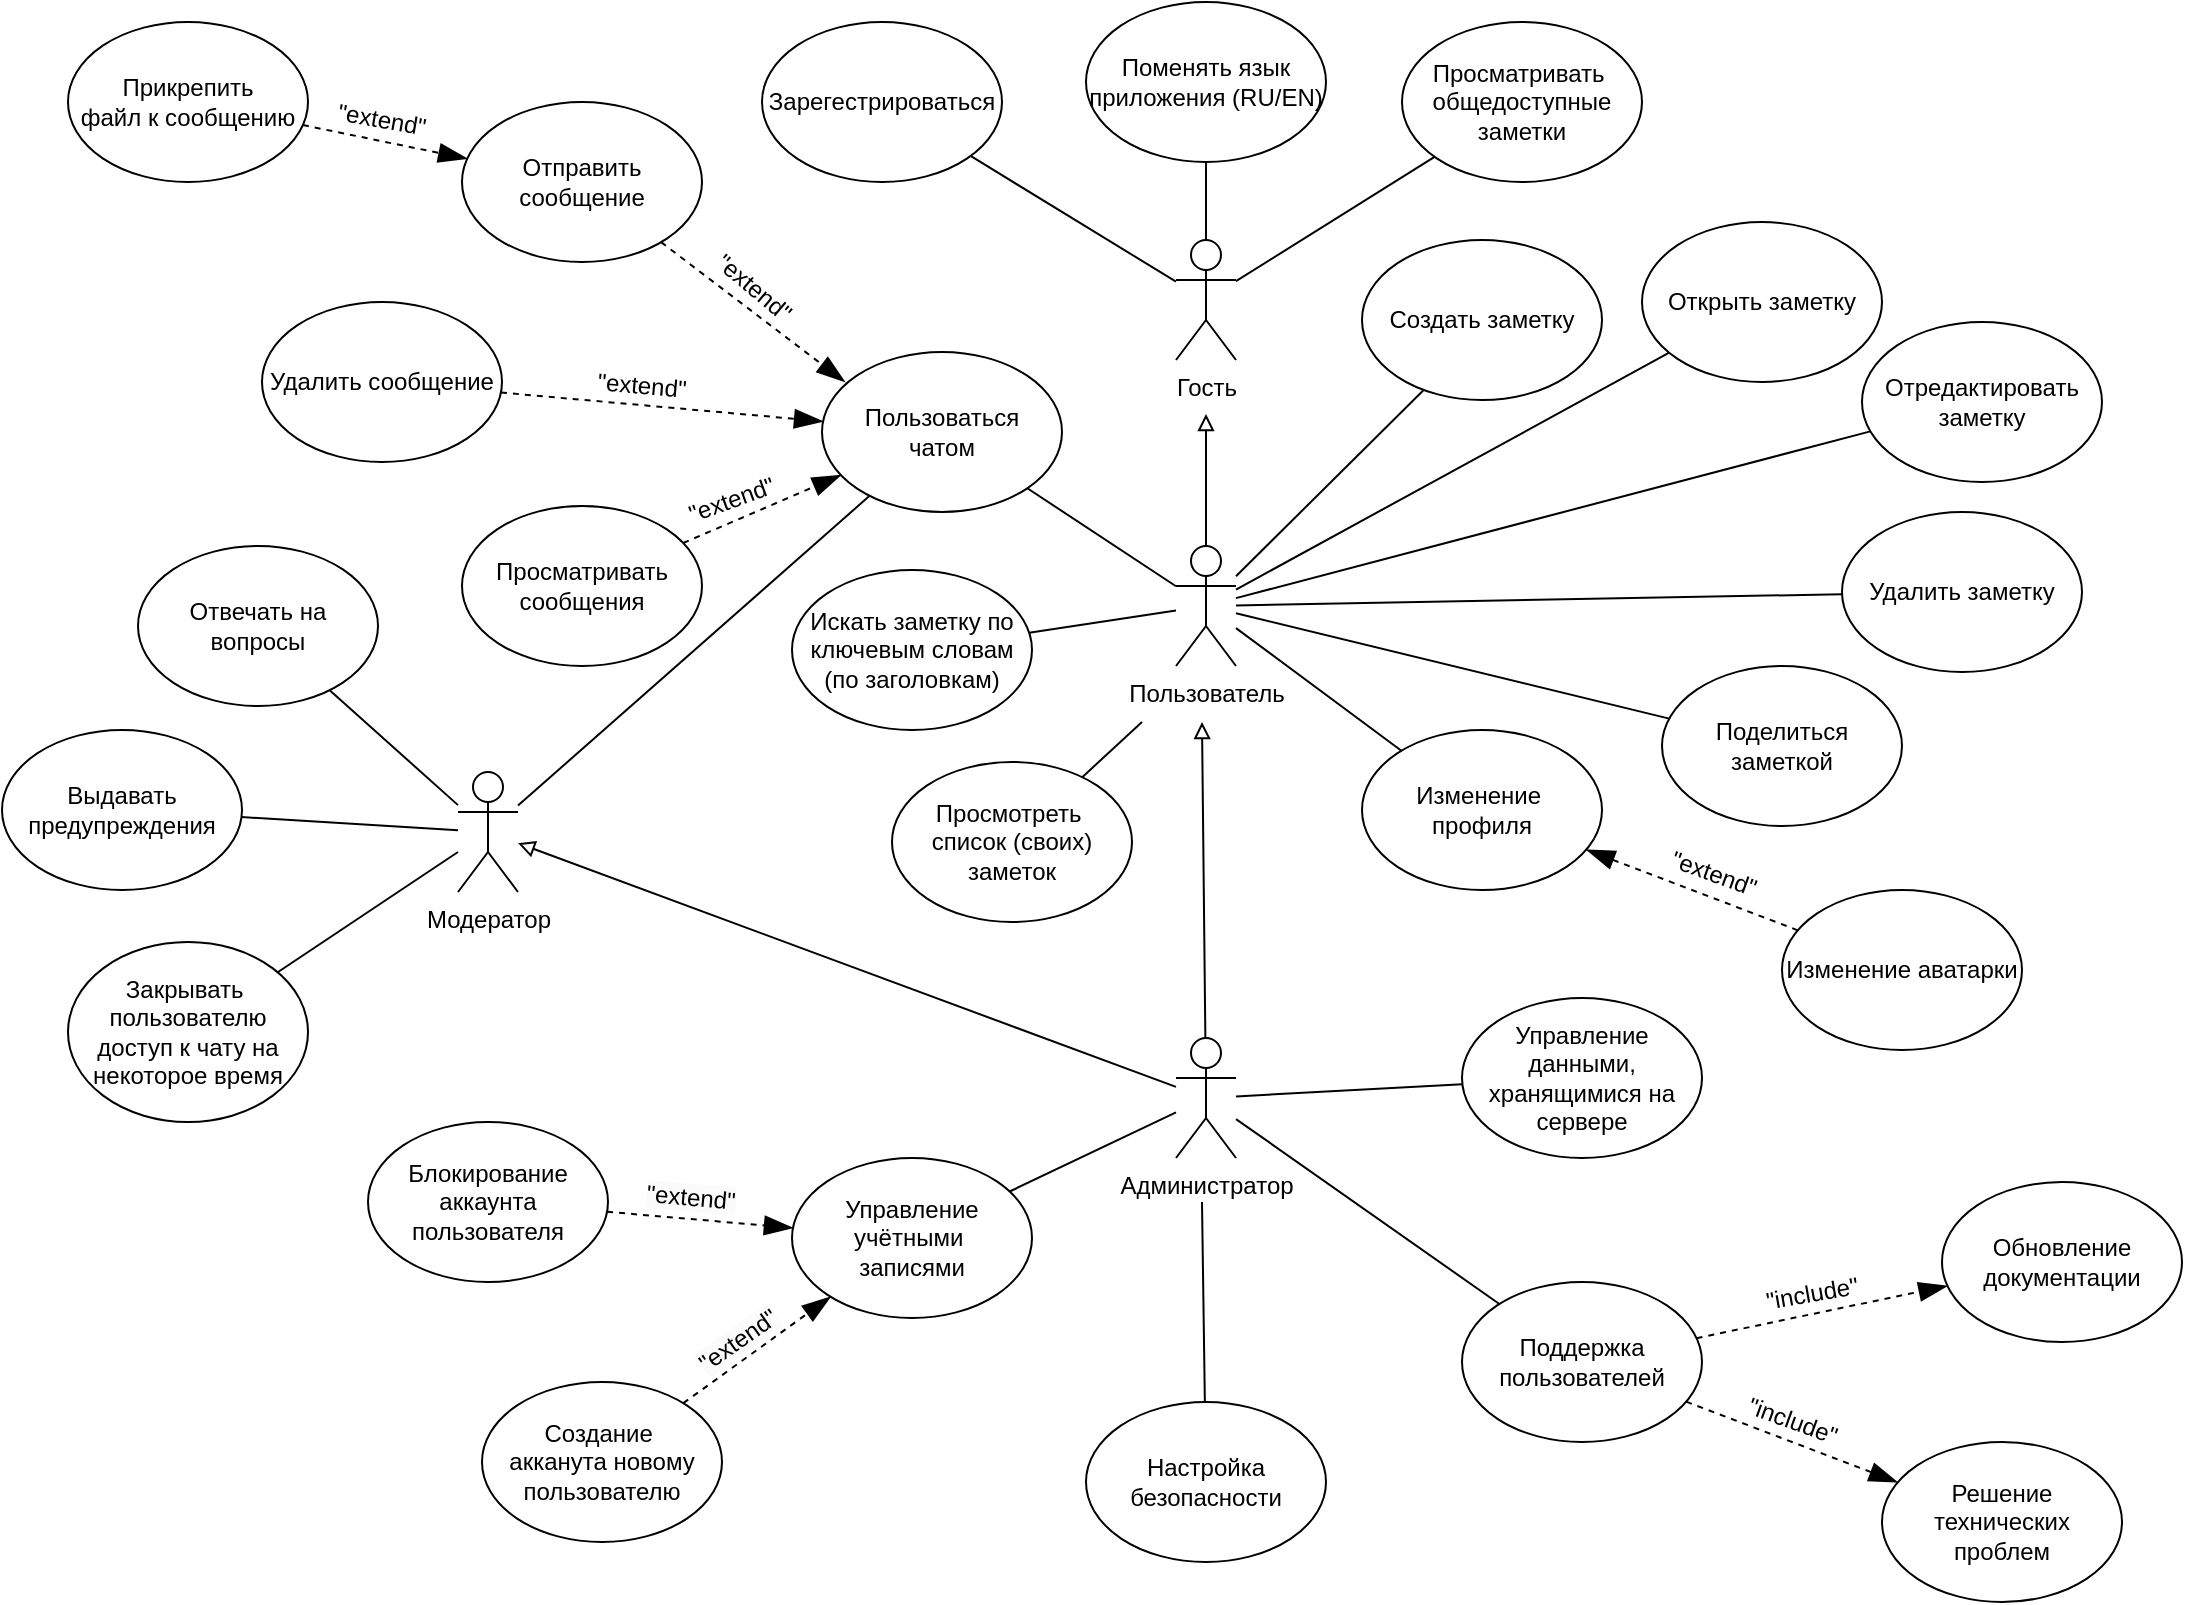 <mxfile version="25.0.3">
  <diagram name="Page-1" id="Hw4vmwSv-MJ6xelNxArQ">
    <mxGraphModel dx="922" dy="619" grid="1" gridSize="10" guides="1" tooltips="1" connect="1" arrows="1" fold="1" page="1" pageScale="1" pageWidth="1169" pageHeight="827" math="0" shadow="0">
      <root>
        <mxCell id="0" />
        <mxCell id="1" parent="0" />
        <object label="Гость" id="OOqJBxfGVuUi6IXpPPiL-3">
          <mxCell style="shape=umlActor;verticalLabelPosition=bottom;verticalAlign=top;html=1;outlineConnect=0;metaEdit=0;" vertex="1" parent="1">
            <mxGeometry x="607" y="129" width="30" height="60" as="geometry" />
          </mxCell>
        </object>
        <mxCell id="OOqJBxfGVuUi6IXpPPiL-6" value="Зарегестрироваться" style="ellipse;whiteSpace=wrap;html=1;" vertex="1" parent="1">
          <mxGeometry x="400" y="20" width="120" height="80" as="geometry" />
        </mxCell>
        <mxCell id="OOqJBxfGVuUi6IXpPPiL-7" value="Просматривать&amp;nbsp;&lt;div&gt;общедоступные&lt;/div&gt;&lt;div&gt;заметки&lt;/div&gt;" style="ellipse;whiteSpace=wrap;html=1;" vertex="1" parent="1">
          <mxGeometry x="720" y="20" width="120" height="80" as="geometry" />
        </mxCell>
        <mxCell id="OOqJBxfGVuUi6IXpPPiL-8" value="" style="endArrow=none;html=1;rounded=0;" edge="1" parent="1" source="OOqJBxfGVuUi6IXpPPiL-3" target="OOqJBxfGVuUi6IXpPPiL-7">
          <mxGeometry width="50" height="50" relative="1" as="geometry">
            <mxPoint x="637" y="152" as="sourcePoint" />
            <mxPoint x="845" y="252" as="targetPoint" />
          </mxGeometry>
        </mxCell>
        <mxCell id="OOqJBxfGVuUi6IXpPPiL-9" value="" style="endArrow=none;html=1;rounded=0;" edge="1" parent="1" source="OOqJBxfGVuUi6IXpPPiL-6" target="OOqJBxfGVuUi6IXpPPiL-3">
          <mxGeometry width="50" height="50" relative="1" as="geometry">
            <mxPoint x="795" y="302" as="sourcePoint" />
            <mxPoint x="605" y="152" as="targetPoint" />
          </mxGeometry>
        </mxCell>
        <object label="Пользователь" id="OOqJBxfGVuUi6IXpPPiL-10">
          <mxCell style="shape=umlActor;verticalLabelPosition=bottom;verticalAlign=top;html=1;outlineConnect=0;metaEdit=0;" vertex="1" parent="1">
            <mxGeometry x="607" y="282" width="30" height="60" as="geometry" />
          </mxCell>
        </object>
        <mxCell id="OOqJBxfGVuUi6IXpPPiL-11" value="" style="endArrow=block;html=1;rounded=0;endFill=0;" edge="1" parent="1" source="OOqJBxfGVuUi6IXpPPiL-10">
          <mxGeometry width="50" height="50" relative="1" as="geometry">
            <mxPoint x="622" y="276" as="sourcePoint" />
            <mxPoint x="622" y="216" as="targetPoint" />
          </mxGeometry>
        </mxCell>
        <mxCell id="OOqJBxfGVuUi6IXpPPiL-13" value="Создать заметку" style="ellipse;whiteSpace=wrap;html=1;" vertex="1" parent="1">
          <mxGeometry x="700" y="129" width="120" height="80" as="geometry" />
        </mxCell>
        <mxCell id="OOqJBxfGVuUi6IXpPPiL-14" value="Отредактировать заметку" style="ellipse;whiteSpace=wrap;html=1;" vertex="1" parent="1">
          <mxGeometry x="950" y="170" width="120" height="80" as="geometry" />
        </mxCell>
        <mxCell id="OOqJBxfGVuUi6IXpPPiL-30" value="" style="endArrow=none;html=1;rounded=0;entryX=0.255;entryY=0.941;entryDx=0;entryDy=0;entryPerimeter=0;" edge="1" parent="1" source="OOqJBxfGVuUi6IXpPPiL-10" target="OOqJBxfGVuUi6IXpPPiL-13">
          <mxGeometry width="50" height="50" relative="1" as="geometry">
            <mxPoint x="645" y="302" as="sourcePoint" />
            <mxPoint x="707.553" y="257.922" as="targetPoint" />
          </mxGeometry>
        </mxCell>
        <mxCell id="OOqJBxfGVuUi6IXpPPiL-31" value="Пользоваться&lt;div&gt;чатом&lt;/div&gt;" style="ellipse;whiteSpace=wrap;html=1;" vertex="1" parent="1">
          <mxGeometry x="430" y="185" width="120" height="80" as="geometry" />
        </mxCell>
        <mxCell id="OOqJBxfGVuUi6IXpPPiL-42" value="" style="endArrow=none;html=1;rounded=0;" edge="1" parent="1" source="OOqJBxfGVuUi6IXpPPiL-10" target="OOqJBxfGVuUi6IXpPPiL-31">
          <mxGeometry width="50" height="50" relative="1" as="geometry">
            <mxPoint x="600" y="300" as="sourcePoint" />
            <mxPoint x="550" y="290" as="targetPoint" />
          </mxGeometry>
        </mxCell>
        <mxCell id="OOqJBxfGVuUi6IXpPPiL-43" value="Отправить сообщение" style="ellipse;whiteSpace=wrap;html=1;" vertex="1" parent="1">
          <mxGeometry x="250" y="60" width="120" height="80" as="geometry" />
        </mxCell>
        <mxCell id="OOqJBxfGVuUi6IXpPPiL-50" value="Прикрепить&lt;div&gt;файл к сообщению&lt;/div&gt;" style="ellipse;whiteSpace=wrap;html=1;" vertex="1" parent="1">
          <mxGeometry x="53" y="20" width="120" height="80" as="geometry" />
        </mxCell>
        <object label="" id="OOqJBxfGVuUi6IXpPPiL-52">
          <mxCell style="endArrow=blockThin;dashed=1;endFill=1;endSize=12;html=1;rounded=0;metaEdit=0;" edge="1" parent="1" source="OOqJBxfGVuUi6IXpPPiL-50" target="OOqJBxfGVuUi6IXpPPiL-43">
            <mxGeometry x="0.003" width="160" relative="1" as="geometry">
              <mxPoint x="170" y="145" as="sourcePoint" />
              <mxPoint x="370" y="177" as="targetPoint" />
              <mxPoint as="offset" />
            </mxGeometry>
          </mxCell>
        </object>
        <mxCell id="OOqJBxfGVuUi6IXpPPiL-53" value="&quot;extend&quot;" style="text;html=1;align=center;verticalAlign=middle;whiteSpace=wrap;rounded=0;rotation=10;" vertex="1" parent="1">
          <mxGeometry x="180" y="54" width="60" height="30" as="geometry" />
        </mxCell>
        <mxCell id="OOqJBxfGVuUi6IXpPPiL-55" value="Искать заметку по ключевым словам (по заголовкам)" style="ellipse;whiteSpace=wrap;html=1;" vertex="1" parent="1">
          <mxGeometry x="415" y="294" width="120" height="80" as="geometry" />
        </mxCell>
        <mxCell id="OOqJBxfGVuUi6IXpPPiL-56" value="Поменять язык приложения (RU/EN)" style="ellipse;whiteSpace=wrap;html=1;" vertex="1" parent="1">
          <mxGeometry x="562" y="10" width="120" height="80" as="geometry" />
        </mxCell>
        <mxCell id="OOqJBxfGVuUi6IXpPPiL-57" value="" style="endArrow=none;html=1;rounded=0;" edge="1" parent="1" source="OOqJBxfGVuUi6IXpPPiL-3" target="OOqJBxfGVuUi6IXpPPiL-56">
          <mxGeometry width="50" height="50" relative="1" as="geometry">
            <mxPoint x="620" y="120" as="sourcePoint" />
            <mxPoint x="621" y="100" as="targetPoint" />
          </mxGeometry>
        </mxCell>
        <mxCell id="OOqJBxfGVuUi6IXpPPiL-58" value="Изменение&amp;nbsp;&lt;div&gt;профиля&lt;/div&gt;" style="ellipse;whiteSpace=wrap;html=1;" vertex="1" parent="1">
          <mxGeometry x="700" y="374" width="120" height="80" as="geometry" />
        </mxCell>
        <mxCell id="OOqJBxfGVuUi6IXpPPiL-60" value="Изменение аватарки" style="ellipse;whiteSpace=wrap;html=1;" vertex="1" parent="1">
          <mxGeometry x="910" y="454" width="120" height="80" as="geometry" />
        </mxCell>
        <object label="" id="OOqJBxfGVuUi6IXpPPiL-63">
          <mxCell style="endArrow=blockThin;dashed=1;endFill=1;endSize=12;html=1;rounded=0;metaEdit=0;" edge="1" parent="1" source="OOqJBxfGVuUi6IXpPPiL-60" target="OOqJBxfGVuUi6IXpPPiL-58">
            <mxGeometry x="0.003" width="160" relative="1" as="geometry">
              <mxPoint x="800" y="430" as="sourcePoint" />
              <mxPoint x="760" y="470" as="targetPoint" />
              <mxPoint as="offset" />
            </mxGeometry>
          </mxCell>
        </object>
        <mxCell id="OOqJBxfGVuUi6IXpPPiL-65" value="&quot;extend&quot;" style="text;html=1;align=center;verticalAlign=middle;whiteSpace=wrap;rounded=0;rotation=20;" vertex="1" parent="1">
          <mxGeometry x="853" y="436" width="46" height="20" as="geometry" />
        </mxCell>
        <mxCell id="OOqJBxfGVuUi6IXpPPiL-68" value="" style="endArrow=none;html=1;rounded=0;" edge="1" parent="1" source="OOqJBxfGVuUi6IXpPPiL-58" target="OOqJBxfGVuUi6IXpPPiL-10">
          <mxGeometry width="50" height="50" relative="1" as="geometry">
            <mxPoint x="700" y="450" as="sourcePoint" />
            <mxPoint x="640" y="320" as="targetPoint" />
          </mxGeometry>
        </mxCell>
        <mxCell id="OOqJBxfGVuUi6IXpPPiL-69" value="" style="endArrow=none;html=1;rounded=0;" edge="1" parent="1" source="OOqJBxfGVuUi6IXpPPiL-55" target="OOqJBxfGVuUi6IXpPPiL-10">
          <mxGeometry width="50" height="50" relative="1" as="geometry">
            <mxPoint x="560" y="370" as="sourcePoint" />
            <mxPoint x="610" y="320" as="targetPoint" />
          </mxGeometry>
        </mxCell>
        <object label="Модератор" id="OOqJBxfGVuUi6IXpPPiL-70">
          <mxCell style="shape=umlActor;verticalLabelPosition=bottom;verticalAlign=top;html=1;outlineConnect=0;metaEdit=1;" vertex="1" parent="1">
            <mxGeometry x="248" y="395" width="30" height="60" as="geometry" />
          </mxCell>
        </object>
        <object label="Администратор" id="OOqJBxfGVuUi6IXpPPiL-73">
          <mxCell style="shape=umlActor;verticalLabelPosition=bottom;verticalAlign=top;html=1;outlineConnect=0;metaEdit=1;" vertex="1" parent="1">
            <mxGeometry x="607" y="528" width="30" height="60" as="geometry" />
          </mxCell>
        </object>
        <mxCell id="OOqJBxfGVuUi6IXpPPiL-74" value="" style="endArrow=none;html=1;rounded=0;" edge="1" parent="1" source="OOqJBxfGVuUi6IXpPPiL-70" target="OOqJBxfGVuUi6IXpPPiL-31">
          <mxGeometry width="50" height="50" relative="1" as="geometry">
            <mxPoint x="320" y="450" as="sourcePoint" />
            <mxPoint x="530" y="300" as="targetPoint" />
          </mxGeometry>
        </mxCell>
        <mxCell id="OOqJBxfGVuUi6IXpPPiL-76" value="Выдавать предупреждения" style="ellipse;whiteSpace=wrap;html=1;" vertex="1" parent="1">
          <mxGeometry x="20" y="374" width="120" height="80" as="geometry" />
        </mxCell>
        <mxCell id="OOqJBxfGVuUi6IXpPPiL-77" value="Отвечать на вопросы" style="ellipse;whiteSpace=wrap;html=1;" vertex="1" parent="1">
          <mxGeometry x="88" y="282" width="120" height="80" as="geometry" />
        </mxCell>
        <mxCell id="OOqJBxfGVuUi6IXpPPiL-78" value="Управление учётными&amp;nbsp;&lt;div&gt;записями&lt;/div&gt;" style="ellipse;whiteSpace=wrap;html=1;" vertex="1" parent="1">
          <mxGeometry x="415" y="588" width="120" height="80" as="geometry" />
        </mxCell>
        <mxCell id="OOqJBxfGVuUi6IXpPPiL-79" value="Управление данными, хранящимися на сервере" style="ellipse;whiteSpace=wrap;html=1;" vertex="1" parent="1">
          <mxGeometry x="750" y="508" width="120" height="80" as="geometry" />
        </mxCell>
        <mxCell id="OOqJBxfGVuUi6IXpPPiL-81" value="Удалить заметку" style="ellipse;whiteSpace=wrap;html=1;" vertex="1" parent="1">
          <mxGeometry x="940" y="265" width="120" height="80" as="geometry" />
        </mxCell>
        <mxCell id="OOqJBxfGVuUi6IXpPPiL-85" value="Открыть заметку" style="ellipse;whiteSpace=wrap;html=1;" vertex="1" parent="1">
          <mxGeometry x="840" y="120" width="120" height="80" as="geometry" />
        </mxCell>
        <mxCell id="OOqJBxfGVuUi6IXpPPiL-87" value="Просмотреть&amp;nbsp;&lt;div&gt;список (своих) заметок&lt;/div&gt;" style="ellipse;whiteSpace=wrap;html=1;" vertex="1" parent="1">
          <mxGeometry x="465" y="390" width="120" height="80" as="geometry" />
        </mxCell>
        <mxCell id="OOqJBxfGVuUi6IXpPPiL-88" value="" style="endArrow=none;html=1;rounded=0;" edge="1" parent="1" source="OOqJBxfGVuUi6IXpPPiL-87">
          <mxGeometry width="50" height="50" relative="1" as="geometry">
            <mxPoint x="540" y="410" as="sourcePoint" />
            <mxPoint x="590" y="370" as="targetPoint" />
          </mxGeometry>
        </mxCell>
        <mxCell id="OOqJBxfGVuUi6IXpPPiL-89" value="Поделиться заметкой" style="ellipse;whiteSpace=wrap;html=1;" vertex="1" parent="1">
          <mxGeometry x="850" y="342" width="120" height="80" as="geometry" />
        </mxCell>
        <mxCell id="OOqJBxfGVuUi6IXpPPiL-90" value="" style="endArrow=none;html=1;rounded=0;" edge="1" parent="1" source="OOqJBxfGVuUi6IXpPPiL-10" target="OOqJBxfGVuUi6IXpPPiL-85">
          <mxGeometry width="50" height="50" relative="1" as="geometry">
            <mxPoint x="640" y="310" as="sourcePoint" />
            <mxPoint x="880" y="180" as="targetPoint" />
          </mxGeometry>
        </mxCell>
        <mxCell id="OOqJBxfGVuUi6IXpPPiL-91" value="" style="endArrow=none;html=1;rounded=0;" edge="1" parent="1" source="OOqJBxfGVuUi6IXpPPiL-10" target="OOqJBxfGVuUi6IXpPPiL-14">
          <mxGeometry width="50" height="50" relative="1" as="geometry">
            <mxPoint x="810" y="310" as="sourcePoint" />
            <mxPoint x="860" y="260" as="targetPoint" />
          </mxGeometry>
        </mxCell>
        <mxCell id="OOqJBxfGVuUi6IXpPPiL-92" value="" style="endArrow=none;html=1;rounded=0;" edge="1" parent="1" source="OOqJBxfGVuUi6IXpPPiL-10" target="OOqJBxfGVuUi6IXpPPiL-81">
          <mxGeometry width="50" height="50" relative="1" as="geometry">
            <mxPoint x="810" y="310" as="sourcePoint" />
            <mxPoint x="860" y="260" as="targetPoint" />
          </mxGeometry>
        </mxCell>
        <mxCell id="OOqJBxfGVuUi6IXpPPiL-93" value="" style="endArrow=none;html=1;rounded=0;" edge="1" parent="1" source="OOqJBxfGVuUi6IXpPPiL-10" target="OOqJBxfGVuUi6IXpPPiL-89">
          <mxGeometry width="50" height="50" relative="1" as="geometry">
            <mxPoint x="810" y="310" as="sourcePoint" />
            <mxPoint x="860" y="260" as="targetPoint" />
          </mxGeometry>
        </mxCell>
        <mxCell id="OOqJBxfGVuUi6IXpPPiL-94" value="" style="endArrow=block;html=1;rounded=0;endFill=0;" edge="1" parent="1" source="OOqJBxfGVuUi6IXpPPiL-73">
          <mxGeometry width="50" height="50" relative="1" as="geometry">
            <mxPoint x="530" y="530" as="sourcePoint" />
            <mxPoint x="620" y="370" as="targetPoint" />
          </mxGeometry>
        </mxCell>
        <mxCell id="OOqJBxfGVuUi6IXpPPiL-95" value="Закрывать&amp;nbsp;&lt;div&gt;пользователю&lt;/div&gt;&lt;div&gt;доступ к чату на некоторое время&lt;/div&gt;" style="ellipse;whiteSpace=wrap;html=1;" vertex="1" parent="1">
          <mxGeometry x="53" y="480" width="120" height="90" as="geometry" />
        </mxCell>
        <mxCell id="OOqJBxfGVuUi6IXpPPiL-96" value="Просматривать сообщения" style="ellipse;whiteSpace=wrap;html=1;" vertex="1" parent="1">
          <mxGeometry x="250" y="262" width="120" height="80" as="geometry" />
        </mxCell>
        <mxCell id="OOqJBxfGVuUi6IXpPPiL-97" value="Удалить сообщение" style="ellipse;whiteSpace=wrap;html=1;" vertex="1" parent="1">
          <mxGeometry x="150" y="160" width="120" height="80" as="geometry" />
        </mxCell>
        <object label="" id="OOqJBxfGVuUi6IXpPPiL-98">
          <mxCell style="endArrow=blockThin;dashed=1;endFill=1;endSize=12;html=1;rounded=0;metaEdit=0;" edge="1" parent="1" source="OOqJBxfGVuUi6IXpPPiL-43">
            <mxGeometry x="0.003" width="160" relative="1" as="geometry">
              <mxPoint x="358.5" y="184" as="sourcePoint" />
              <mxPoint x="441.5" y="200" as="targetPoint" />
              <mxPoint as="offset" />
            </mxGeometry>
          </mxCell>
        </object>
        <object label="" id="OOqJBxfGVuUi6IXpPPiL-99">
          <mxCell style="endArrow=blockThin;dashed=1;endFill=1;endSize=12;html=1;rounded=0;metaEdit=0;" edge="1" parent="1" source="OOqJBxfGVuUi6IXpPPiL-97" target="OOqJBxfGVuUi6IXpPPiL-31">
            <mxGeometry x="0.003" width="160" relative="1" as="geometry">
              <mxPoint x="190" y="92" as="sourcePoint" />
              <mxPoint x="273" y="108" as="targetPoint" />
              <mxPoint as="offset" />
            </mxGeometry>
          </mxCell>
        </object>
        <object label="" id="OOqJBxfGVuUi6IXpPPiL-100">
          <mxCell style="endArrow=blockThin;dashed=1;endFill=1;endSize=12;html=1;rounded=0;metaEdit=0;" edge="1" parent="1" source="OOqJBxfGVuUi6IXpPPiL-96" target="OOqJBxfGVuUi6IXpPPiL-31">
            <mxGeometry x="0.003" width="160" relative="1" as="geometry">
              <mxPoint x="200" y="102" as="sourcePoint" />
              <mxPoint x="283" y="118" as="targetPoint" />
              <mxPoint as="offset" />
            </mxGeometry>
          </mxCell>
        </object>
        <mxCell id="OOqJBxfGVuUi6IXpPPiL-101" value="&quot;extend&quot;" style="text;html=1;align=center;verticalAlign=middle;whiteSpace=wrap;rounded=0;rotation=5;" vertex="1" parent="1">
          <mxGeometry x="310" y="187" width="60" height="30" as="geometry" />
        </mxCell>
        <mxCell id="OOqJBxfGVuUi6IXpPPiL-102" value="&quot;extend&quot;" style="text;html=1;align=center;verticalAlign=middle;whiteSpace=wrap;rounded=0;rotation=40;" vertex="1" parent="1">
          <mxGeometry x="366" y="138" width="60" height="30" as="geometry" />
        </mxCell>
        <mxCell id="OOqJBxfGVuUi6IXpPPiL-103" value="&quot;extend&quot;" style="text;html=1;align=center;verticalAlign=middle;whiteSpace=wrap;rounded=0;rotation=-20;" vertex="1" parent="1">
          <mxGeometry x="355" y="244" width="60" height="30" as="geometry" />
        </mxCell>
        <mxCell id="OOqJBxfGVuUi6IXpPPiL-104" value="" style="endArrow=none;html=1;rounded=0;" edge="1" parent="1" source="OOqJBxfGVuUi6IXpPPiL-77" target="OOqJBxfGVuUi6IXpPPiL-70">
          <mxGeometry width="50" height="50" relative="1" as="geometry">
            <mxPoint x="118" y="472" as="sourcePoint" />
            <mxPoint x="168" y="422" as="targetPoint" />
          </mxGeometry>
        </mxCell>
        <mxCell id="OOqJBxfGVuUi6IXpPPiL-105" value="" style="endArrow=none;html=1;rounded=0;" edge="1" parent="1" source="OOqJBxfGVuUi6IXpPPiL-76" target="OOqJBxfGVuUi6IXpPPiL-70">
          <mxGeometry width="50" height="50" relative="1" as="geometry">
            <mxPoint x="118" y="472" as="sourcePoint" />
            <mxPoint x="168" y="422" as="targetPoint" />
          </mxGeometry>
        </mxCell>
        <mxCell id="OOqJBxfGVuUi6IXpPPiL-106" value="" style="endArrow=none;html=1;rounded=0;" edge="1" parent="1" source="OOqJBxfGVuUi6IXpPPiL-95" target="OOqJBxfGVuUi6IXpPPiL-70">
          <mxGeometry width="50" height="50" relative="1" as="geometry">
            <mxPoint x="118" y="482" as="sourcePoint" />
            <mxPoint x="168" y="432" as="targetPoint" />
          </mxGeometry>
        </mxCell>
        <mxCell id="OOqJBxfGVuUi6IXpPPiL-110" value="Блокирование аккаунта пользователя" style="ellipse;whiteSpace=wrap;html=1;" vertex="1" parent="1">
          <mxGeometry x="203" y="570" width="120" height="80" as="geometry" />
        </mxCell>
        <mxCell id="OOqJBxfGVuUi6IXpPPiL-111" value="Создание&amp;nbsp;&lt;div&gt;акканута новому пользователю&lt;/div&gt;" style="ellipse;whiteSpace=wrap;html=1;" vertex="1" parent="1">
          <mxGeometry x="260" y="700" width="120" height="80" as="geometry" />
        </mxCell>
        <mxCell id="OOqJBxfGVuUi6IXpPPiL-113" value="" style="endArrow=block;html=1;rounded=0;endFill=0;" edge="1" parent="1" source="OOqJBxfGVuUi6IXpPPiL-73" target="OOqJBxfGVuUi6IXpPPiL-70">
          <mxGeometry width="50" height="50" relative="1" as="geometry">
            <mxPoint x="632" y="499" as="sourcePoint" />
            <mxPoint x="630" y="380" as="targetPoint" />
          </mxGeometry>
        </mxCell>
        <mxCell id="OOqJBxfGVuUi6IXpPPiL-114" value="Поддержка пользователей" style="ellipse;whiteSpace=wrap;html=1;" vertex="1" parent="1">
          <mxGeometry x="750" y="650" width="120" height="80" as="geometry" />
        </mxCell>
        <mxCell id="OOqJBxfGVuUi6IXpPPiL-115" value="Обновление документации" style="ellipse;whiteSpace=wrap;html=1;" vertex="1" parent="1">
          <mxGeometry x="990" y="600" width="120" height="80" as="geometry" />
        </mxCell>
        <mxCell id="OOqJBxfGVuUi6IXpPPiL-116" value="Решение технических проблем" style="ellipse;whiteSpace=wrap;html=1;" vertex="1" parent="1">
          <mxGeometry x="960" y="730" width="120" height="80" as="geometry" />
        </mxCell>
        <mxCell id="OOqJBxfGVuUi6IXpPPiL-117" value="Настройка безопасности" style="ellipse;whiteSpace=wrap;html=1;" vertex="1" parent="1">
          <mxGeometry x="562" y="710" width="120" height="80" as="geometry" />
        </mxCell>
        <mxCell id="OOqJBxfGVuUi6IXpPPiL-118" value="" style="endArrow=none;html=1;rounded=0;" edge="1" parent="1" source="OOqJBxfGVuUi6IXpPPiL-79" target="OOqJBxfGVuUi6IXpPPiL-73">
          <mxGeometry width="50" height="50" relative="1" as="geometry">
            <mxPoint x="500" y="560" as="sourcePoint" />
            <mxPoint x="550" y="510" as="targetPoint" />
          </mxGeometry>
        </mxCell>
        <mxCell id="OOqJBxfGVuUi6IXpPPiL-119" value="" style="endArrow=none;html=1;rounded=0;" edge="1" parent="1" source="OOqJBxfGVuUi6IXpPPiL-73" target="OOqJBxfGVuUi6IXpPPiL-114">
          <mxGeometry width="50" height="50" relative="1" as="geometry">
            <mxPoint x="500" y="560" as="sourcePoint" />
            <mxPoint x="550" y="510" as="targetPoint" />
          </mxGeometry>
        </mxCell>
        <object label="" id="OOqJBxfGVuUi6IXpPPiL-120">
          <mxCell style="endArrow=blockThin;dashed=1;endFill=1;endSize=12;html=1;rounded=0;metaEdit=0;" edge="1" parent="1" source="OOqJBxfGVuUi6IXpPPiL-114" target="OOqJBxfGVuUi6IXpPPiL-115">
            <mxGeometry x="0.003" width="160" relative="1" as="geometry">
              <mxPoint x="928" y="484" as="sourcePoint" />
              <mxPoint x="931" y="677" as="targetPoint" />
              <mxPoint as="offset" />
            </mxGeometry>
          </mxCell>
        </object>
        <object label="" id="OOqJBxfGVuUi6IXpPPiL-121">
          <mxCell style="endArrow=blockThin;dashed=1;endFill=1;endSize=12;html=1;rounded=0;metaEdit=0;" edge="1" parent="1" source="OOqJBxfGVuUi6IXpPPiL-114" target="OOqJBxfGVuUi6IXpPPiL-116">
            <mxGeometry x="0.003" width="160" relative="1" as="geometry">
              <mxPoint x="879" y="694" as="sourcePoint" />
              <mxPoint x="941" y="687" as="targetPoint" />
              <mxPoint as="offset" />
            </mxGeometry>
          </mxCell>
        </object>
        <mxCell id="OOqJBxfGVuUi6IXpPPiL-122" value="" style="endArrow=none;html=1;rounded=0;" edge="1" parent="1" source="OOqJBxfGVuUi6IXpPPiL-73" target="OOqJBxfGVuUi6IXpPPiL-78">
          <mxGeometry width="50" height="50" relative="1" as="geometry">
            <mxPoint x="390" y="560" as="sourcePoint" />
            <mxPoint x="440" y="510" as="targetPoint" />
          </mxGeometry>
        </mxCell>
        <mxCell id="OOqJBxfGVuUi6IXpPPiL-123" value="" style="endArrow=none;html=1;rounded=0;" edge="1" parent="1" source="OOqJBxfGVuUi6IXpPPiL-117">
          <mxGeometry width="50" height="50" relative="1" as="geometry">
            <mxPoint x="390" y="560" as="sourcePoint" />
            <mxPoint x="620" y="610" as="targetPoint" />
          </mxGeometry>
        </mxCell>
        <object label="" id="OOqJBxfGVuUi6IXpPPiL-124">
          <mxCell style="endArrow=blockThin;dashed=1;endFill=1;endSize=12;html=1;rounded=0;metaEdit=0;" edge="1" parent="1" source="OOqJBxfGVuUi6IXpPPiL-110" target="OOqJBxfGVuUi6IXpPPiL-78">
            <mxGeometry x="0.003" width="160" relative="1" as="geometry">
              <mxPoint x="371" y="290" as="sourcePoint" />
              <mxPoint x="450" y="257" as="targetPoint" />
              <mxPoint as="offset" />
            </mxGeometry>
          </mxCell>
        </object>
        <object label="" id="OOqJBxfGVuUi6IXpPPiL-125">
          <mxCell style="endArrow=blockThin;dashed=1;endFill=1;endSize=12;html=1;rounded=0;metaEdit=0;" edge="1" parent="1" source="OOqJBxfGVuUi6IXpPPiL-111" target="OOqJBxfGVuUi6IXpPPiL-78">
            <mxGeometry x="0.003" width="160" relative="1" as="geometry">
              <mxPoint x="333" y="625" as="sourcePoint" />
              <mxPoint x="425" y="633" as="targetPoint" />
              <mxPoint as="offset" />
            </mxGeometry>
          </mxCell>
        </object>
        <mxCell id="OOqJBxfGVuUi6IXpPPiL-126" value="&lt;span style=&quot;caret-color: rgb(0, 0, 0); color: rgb(0, 0, 0); font-family: Helvetica; font-size: 12px; font-style: normal; font-variant-caps: normal; font-weight: 400; letter-spacing: normal; orphans: auto; text-align: center; text-indent: 0px; text-transform: none; white-space: normal; widows: auto; word-spacing: 0px; -webkit-text-stroke-width: 0px; background-color: rgb(251, 251, 251); text-decoration: none; display: inline !important; float: none;&quot;&gt;&quot;extend&quot;&lt;/span&gt;" style="text;whiteSpace=wrap;html=1;rotation=5;" vertex="1" parent="1">
          <mxGeometry x="340" y="595" width="80" height="40" as="geometry" />
        </mxCell>
        <mxCell id="OOqJBxfGVuUi6IXpPPiL-127" value="&lt;span style=&quot;caret-color: rgb(0, 0, 0); color: rgb(0, 0, 0); font-family: Helvetica; font-size: 12px; font-style: normal; font-variant-caps: normal; font-weight: 400; letter-spacing: normal; orphans: auto; text-align: center; text-indent: 0px; text-transform: none; white-space: normal; widows: auto; word-spacing: 0px; -webkit-text-stroke-width: 0px; background-color: rgb(251, 251, 251); text-decoration: none; display: inline !important; float: none;&quot;&gt;&quot;extend&quot;&lt;/span&gt;" style="text;whiteSpace=wrap;html=1;rotation=-35;" vertex="1" parent="1">
          <mxGeometry x="365" y="655" width="80" height="40" as="geometry" />
        </mxCell>
        <mxCell id="OOqJBxfGVuUi6IXpPPiL-128" value="&lt;div style=&quot;text-align: center;&quot;&gt;&quot;include&quot;&lt;/div&gt;" style="text;whiteSpace=wrap;html=1;rotation=-10;" vertex="1" parent="1">
          <mxGeometry x="901" y="639" width="80" height="40" as="geometry" />
        </mxCell>
        <mxCell id="OOqJBxfGVuUi6IXpPPiL-130" value="&lt;div style=&quot;text-align: center;&quot;&gt;&quot;include&quot;&lt;/div&gt;" style="text;whiteSpace=wrap;html=1;rotation=20;" vertex="1" parent="1">
          <mxGeometry x="887" y="710" width="80" height="40" as="geometry" />
        </mxCell>
      </root>
    </mxGraphModel>
  </diagram>
</mxfile>
